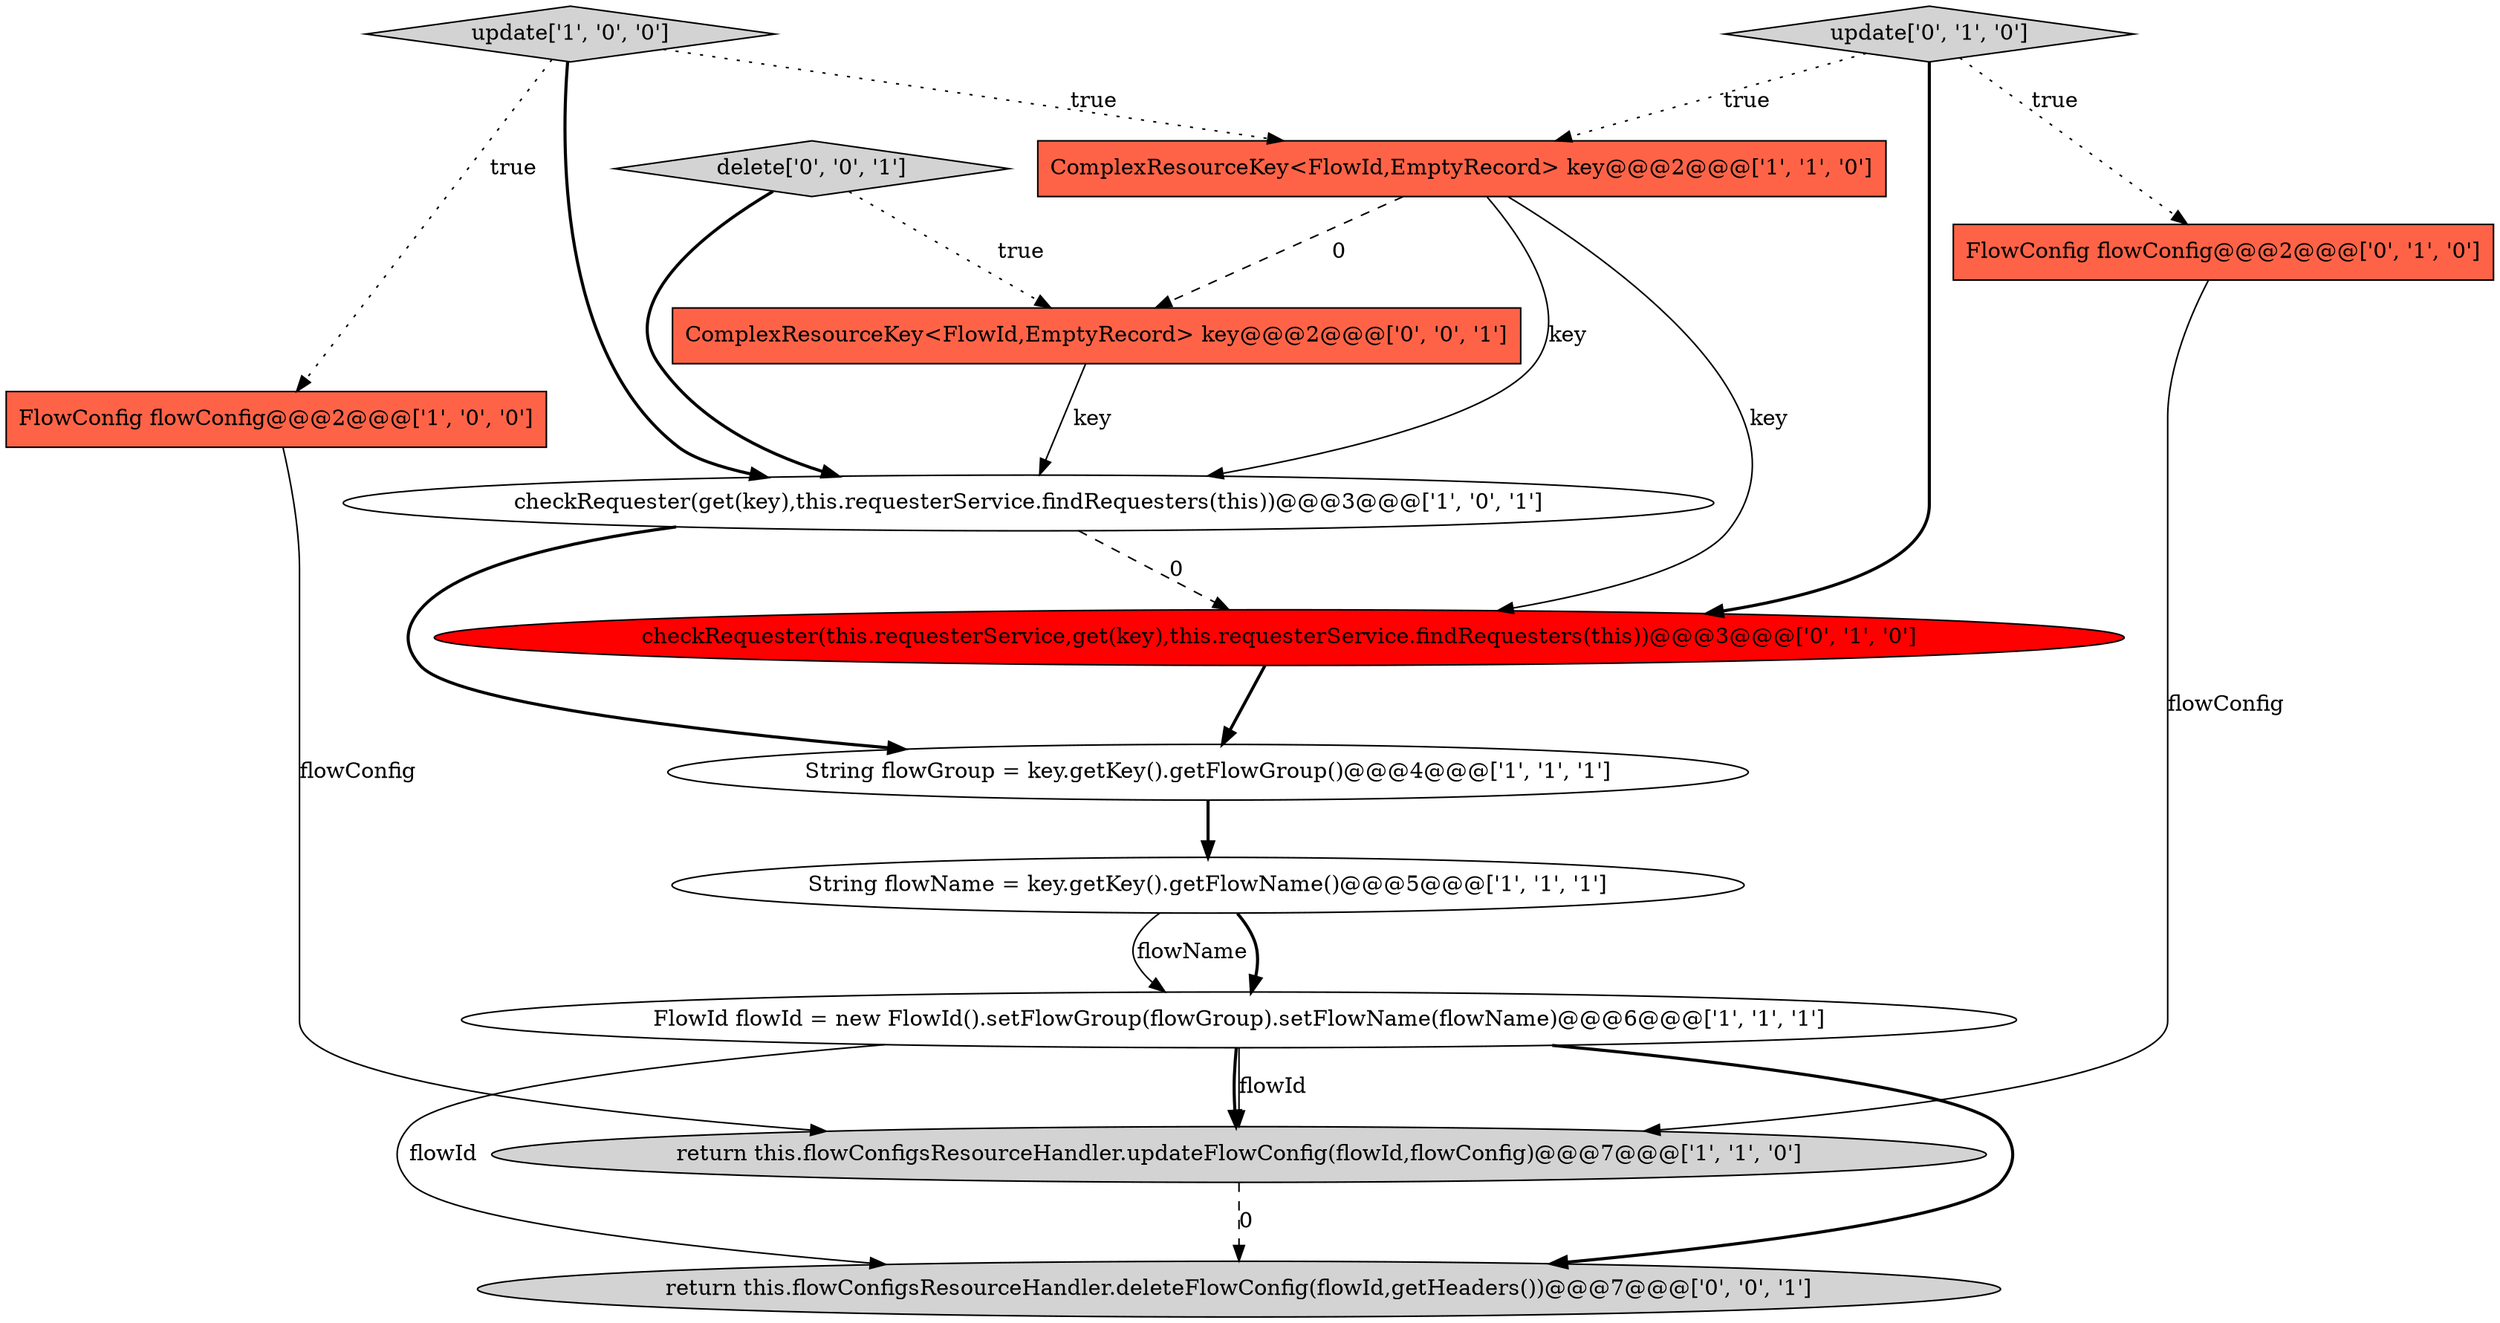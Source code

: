 digraph {
1 [style = filled, label = "String flowName = key.getKey().getFlowName()@@@5@@@['1', '1', '1']", fillcolor = white, shape = ellipse image = "AAA0AAABBB1BBB"];
3 [style = filled, label = "return this.flowConfigsResourceHandler.updateFlowConfig(flowId,flowConfig)@@@7@@@['1', '1', '0']", fillcolor = lightgray, shape = ellipse image = "AAA0AAABBB1BBB"];
9 [style = filled, label = "update['0', '1', '0']", fillcolor = lightgray, shape = diamond image = "AAA0AAABBB2BBB"];
10 [style = filled, label = "FlowConfig flowConfig@@@2@@@['0', '1', '0']", fillcolor = tomato, shape = box image = "AAA0AAABBB2BBB"];
2 [style = filled, label = "String flowGroup = key.getKey().getFlowGroup()@@@4@@@['1', '1', '1']", fillcolor = white, shape = ellipse image = "AAA0AAABBB1BBB"];
11 [style = filled, label = "delete['0', '0', '1']", fillcolor = lightgray, shape = diamond image = "AAA0AAABBB3BBB"];
4 [style = filled, label = "FlowId flowId = new FlowId().setFlowGroup(flowGroup).setFlowName(flowName)@@@6@@@['1', '1', '1']", fillcolor = white, shape = ellipse image = "AAA0AAABBB1BBB"];
13 [style = filled, label = "ComplexResourceKey<FlowId,EmptyRecord> key@@@2@@@['0', '0', '1']", fillcolor = tomato, shape = box image = "AAA0AAABBB3BBB"];
0 [style = filled, label = "checkRequester(get(key),this.requesterService.findRequesters(this))@@@3@@@['1', '0', '1']", fillcolor = white, shape = ellipse image = "AAA0AAABBB1BBB"];
5 [style = filled, label = "FlowConfig flowConfig@@@2@@@['1', '0', '0']", fillcolor = tomato, shape = box image = "AAA0AAABBB1BBB"];
7 [style = filled, label = "ComplexResourceKey<FlowId,EmptyRecord> key@@@2@@@['1', '1', '0']", fillcolor = tomato, shape = box image = "AAA0AAABBB1BBB"];
6 [style = filled, label = "update['1', '0', '0']", fillcolor = lightgray, shape = diamond image = "AAA0AAABBB1BBB"];
8 [style = filled, label = "checkRequester(this.requesterService,get(key),this.requesterService.findRequesters(this))@@@3@@@['0', '1', '0']", fillcolor = red, shape = ellipse image = "AAA1AAABBB2BBB"];
12 [style = filled, label = "return this.flowConfigsResourceHandler.deleteFlowConfig(flowId,getHeaders())@@@7@@@['0', '0', '1']", fillcolor = lightgray, shape = ellipse image = "AAA0AAABBB3BBB"];
4->3 [style = bold, label=""];
1->4 [style = bold, label=""];
2->1 [style = bold, label=""];
0->2 [style = bold, label=""];
6->0 [style = bold, label=""];
4->3 [style = solid, label="flowId"];
11->13 [style = dotted, label="true"];
9->8 [style = bold, label=""];
7->8 [style = solid, label="key"];
13->0 [style = solid, label="key"];
11->0 [style = bold, label=""];
3->12 [style = dashed, label="0"];
8->2 [style = bold, label=""];
1->4 [style = solid, label="flowName"];
7->0 [style = solid, label="key"];
7->13 [style = dashed, label="0"];
6->7 [style = dotted, label="true"];
4->12 [style = bold, label=""];
0->8 [style = dashed, label="0"];
9->7 [style = dotted, label="true"];
5->3 [style = solid, label="flowConfig"];
4->12 [style = solid, label="flowId"];
10->3 [style = solid, label="flowConfig"];
9->10 [style = dotted, label="true"];
6->5 [style = dotted, label="true"];
}
